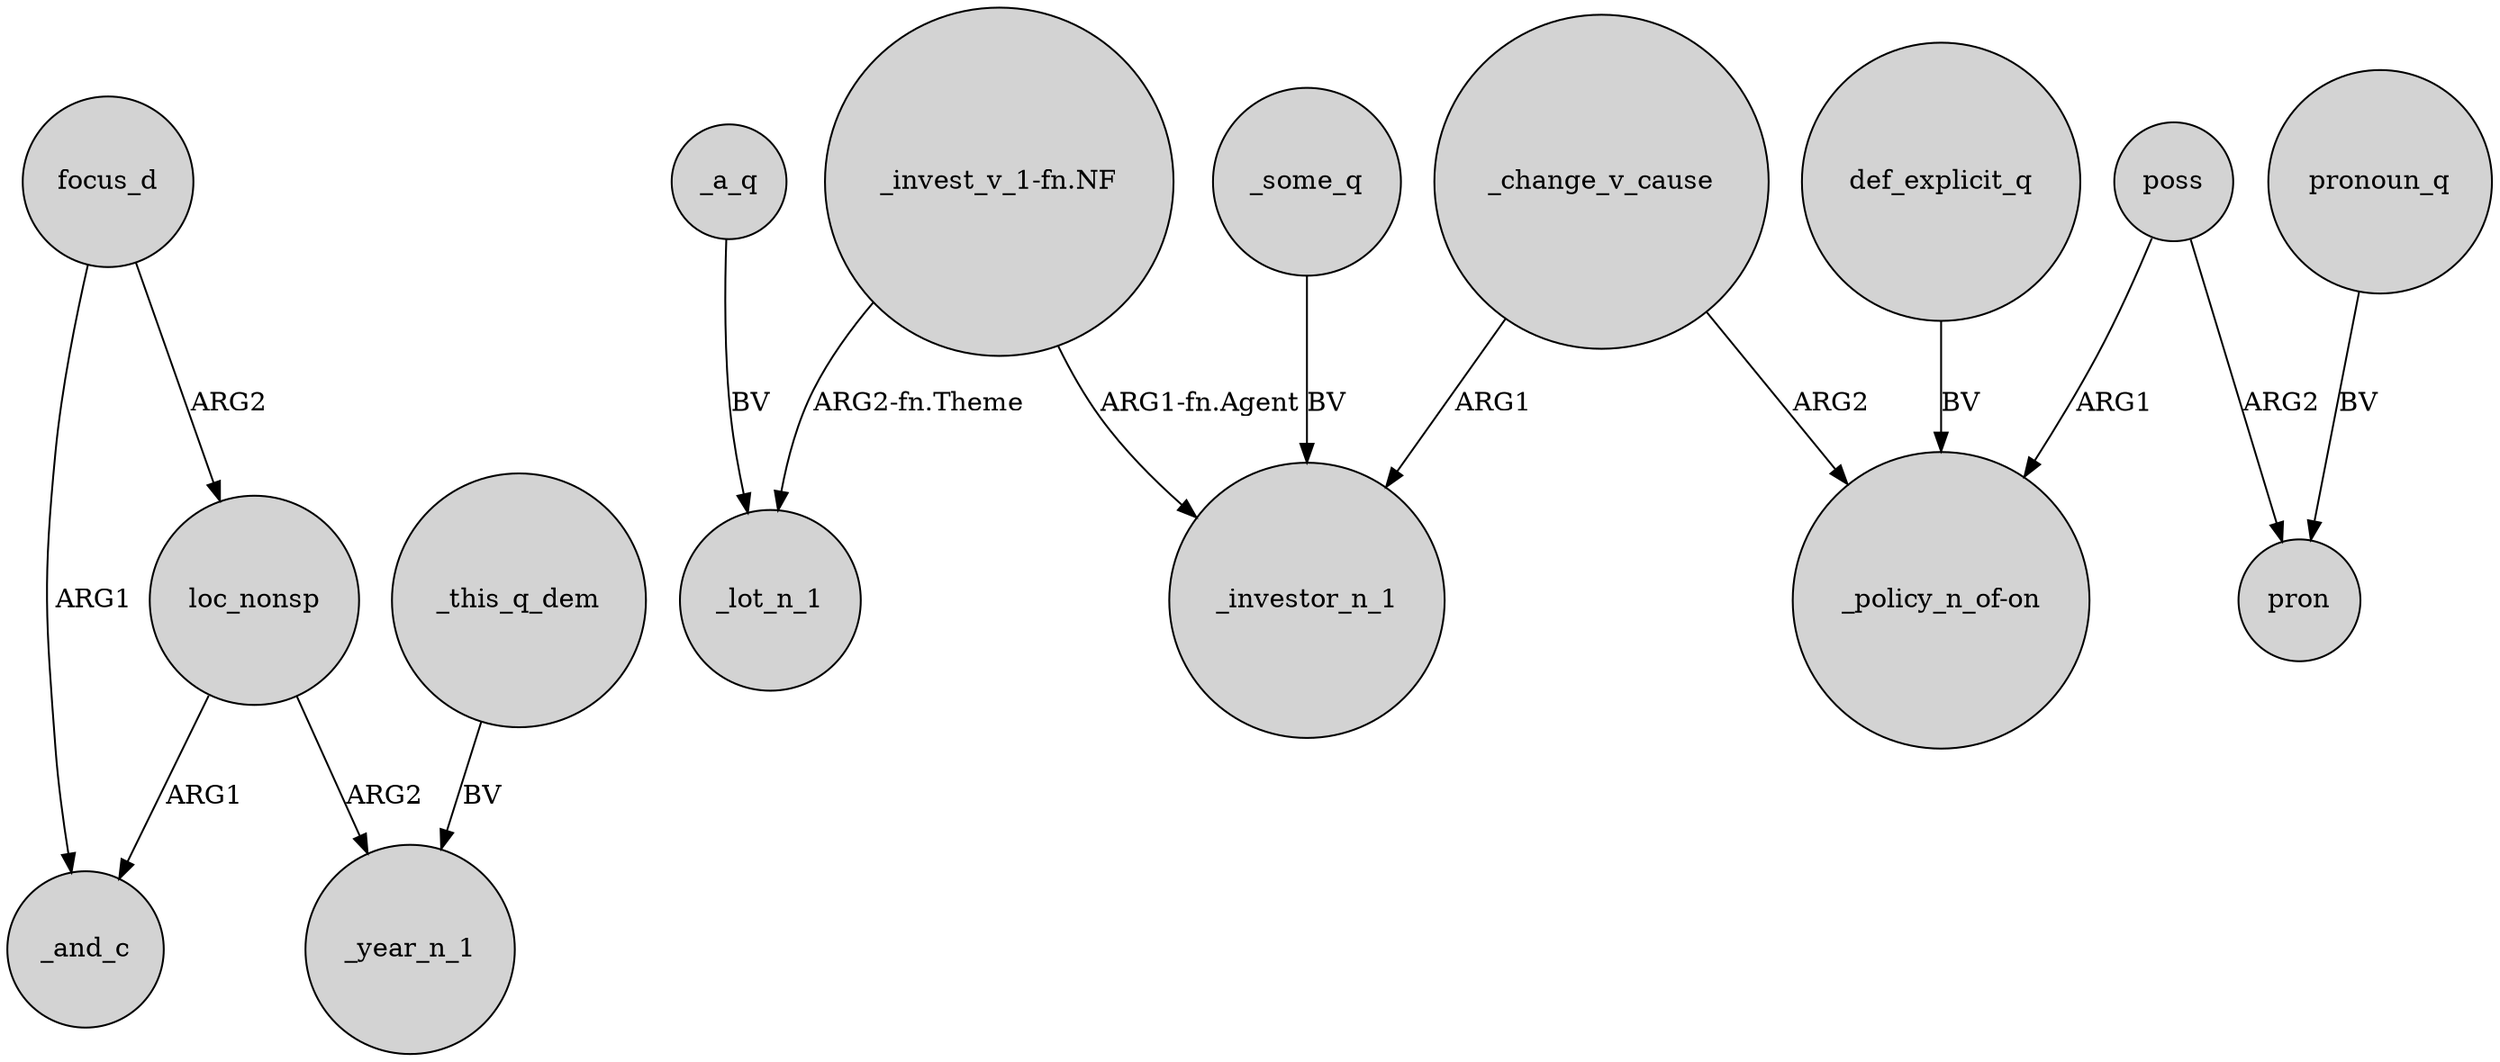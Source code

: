 digraph {
	node [shape=circle style=filled]
	loc_nonsp -> _and_c [label=ARG1]
	_a_q -> _lot_n_1 [label=BV]
	focus_d -> loc_nonsp [label=ARG2]
	poss -> "_policy_n_of-on" [label=ARG1]
	_some_q -> _investor_n_1 [label=BV]
	_change_v_cause -> "_policy_n_of-on" [label=ARG2]
	poss -> pron [label=ARG2]
	pronoun_q -> pron [label=BV]
	"_invest_v_1-fn.NF" -> _investor_n_1 [label="ARG1-fn.Agent"]
	loc_nonsp -> _year_n_1 [label=ARG2]
	focus_d -> _and_c [label=ARG1]
	def_explicit_q -> "_policy_n_of-on" [label=BV]
	"_invest_v_1-fn.NF" -> _lot_n_1 [label="ARG2-fn.Theme"]
	_change_v_cause -> _investor_n_1 [label=ARG1]
	_this_q_dem -> _year_n_1 [label=BV]
}
